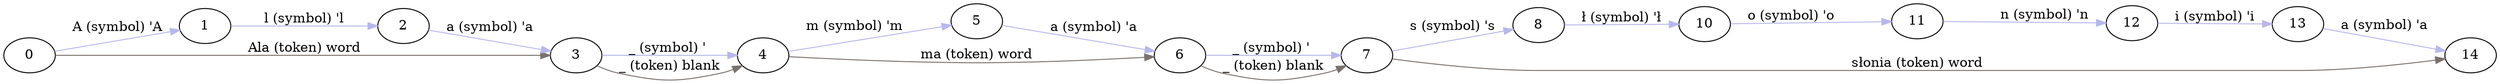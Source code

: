 digraph g {
	node [label="\N"];
	graph [rankdir=LR,
		bb="0,0,2568,90.814"];
	0 [pos="27,29.814", width="0.75", height="0.51389"];
	1 [pos="209,56.814", width="0.75", height="0.51389"];
	2 [pos="415,56.814", width="0.75", height="0.51389"];
	3 [pos="593,29.814", width="0.75", height="0.51389"];
	4 [pos="787,29.814", width="0.75", height="0.51389"];
	5 [pos="1006,67.814", width="0.75", height="0.51389"];
	6 [pos="1215,34.814", width="0.75", height="0.51389"];
	7 [pos="1409,34.814", width="0.75", height="0.51389"];
	8 [pos="1585,64.814", width="0.75", height="0.51389"];
	10 [pos="1755,68.814", width="0.75", height="0.51389"];
	11 [pos="1973,72.814", width="0.75", height="0.51389"];
	12 [pos="2193,67.814", width="0.75", height="0.51389"];
	13 [pos="2363,64.814", width="0.75", height="0.51389"];
	14 [pos="2541,37.814", width="0.75", height="0.51389"];
	0 -> 1 [label="A (symbol) 'A", color="#b8b7ec", pos="e,182.5,52.883 53.464,33.74 84.735,38.379 136.95,46.126 172.16,51.349", lp="118,57.814"];
	1 -> 2 [label="l (symbol) 'l", color="#b8b7ec", pos="e,387.86,56.814 236.36,56.814 272.7,56.814 337.05,56.814 377.79,56.814", lp="312,65.814"];
	2 -> 3 [label="a (symbol) 'a", color="#b8b7ec", pos="e,566.46,33.84 441.65,52.772 472.15,48.146 522.28,40.542 556.42,35.363", lp="504,57.814"];
	0 -> 3 [label="Ala (token) word", color="#7a726e", pos="e,565.97,29.814 54.299,29.814 146.95,29.814 449.54,29.814 555.74,29.814", lp="312,38.814"];
	3 -> 4 [label="_ (symbol) ' ", color="#b8b7ec", pos="e,759.76,29.814 620.38,29.814 654.18,29.814 711.81,29.814 749.64,29.814", lp="690,38.814"];
	3 -> 4 [label="_ (token) blank", color="#7a726e", pos="e,766.67,17.446 613.33,17.446 620.81,13.56 629.53,9.7742 638,7.8141 683.03,-2.6047 696.97,-2.6047 742,7.8141 747.16,9.0085 752.42\
,10.881 757.43,13.041", lp="690,16.814"];
	4 -> 5 [label="m (symbol) 'm", color="#b8b7ec", pos="e,979.83,63.273 813.42,34.398 852.49,41.178 925.81,53.899 969.84,61.539", lp="881,62.814"];
	5 -> 6 [label="a (symbol) 'a", color="#b8b7ec", pos="e,1188.4,39.012 1032.5,63.635 1069.4,57.799 1136.6,47.186 1178.4,40.595", lp="1126,63.814"];
	4 -> 6 [label="ma (token) word", color="#7a726e", pos="e,1188.3,32.049 814.14,27.96 863.75,24.831 972.43,19.181 1064,22.814 1103,24.362 1147.6,28.152 1178.1,31.062", lp="1006,31.814"];
	6 -> 7 [label="_ (symbol) ' ", color="#b8b7ec", pos="e,1381.8,34.814 1242.4,34.814 1276.2,34.814 1333.8,34.814 1371.6,34.814", lp="1312,43.814"];
	6 -> 7 [label="_ (token) blank", color="#7a726e", pos="e,1388.7,22.446 1235.3,22.446 1242.8,18.56 1251.5,14.774 1260,12.814 1305,2.3953 1319,2.3953 1364,12.814 1369.2,14.009 1374.4,15.881\
 1379.4,18.041", lp="1312,21.814"];
	7 -> 8 [label="s (symbol) 's", color="#b8b7ec", pos="e,1558.8,60.341 1435.3,39.305 1465.5,44.446 1515.1,52.894 1548.8,58.649", lp="1497,64.814"];
	8 -> 10 [label="ł (symbol) 'ł", color="#b8b7ec", pos="e,1727.8,68.173 1612.3,65.457 1640.8,66.127 1685.7,67.184 1717.5,67.932", lp="1670,75.814"];
	10 -> 11 [label="o (symbol) 'o", color="#b8b7ec", pos="e,1945.8,72.316 1782.2,69.313 1820.9,70.023 1892,71.328 1935.6,72.128", lp="1844,79.814"];
	11 -> 12 [label="n (symbol) 'n", color="#b8b7ec", pos="e,2165.9,68.429 2000.4,72.191 2039.7,71.299 2111.9,69.656 2155.9,68.657", lp="2103,78.814"];
	12 -> 13 [label="i (symbol) 'i", color="#b8b7ec", pos="e,2335.8,65.295 2220.3,67.332 2248.8,66.829 2293.7,66.037 2325.5,65.476", lp="2278,75.814"];
	13 -> 14 [label="a (symbol) 'a", color="#b8b7ec", pos="e,2514.5,41.84 2389.6,60.772 2420.1,56.146 2470.3,48.542 2504.4,43.363", lp="2452,65.814"];
	7 -> 14 [label="słonia (token) word", color="#7a726e", pos="e,2514.9,33.263 1435.5,30.9 1469.8,26.163 1531.8,18.814 1585,18.814 1585,18.814 1585,18.814 2363,18.814 2412.4,18.814 2469,26.127\
 2504.9,31.679", lp="1973,27.814"];
}
